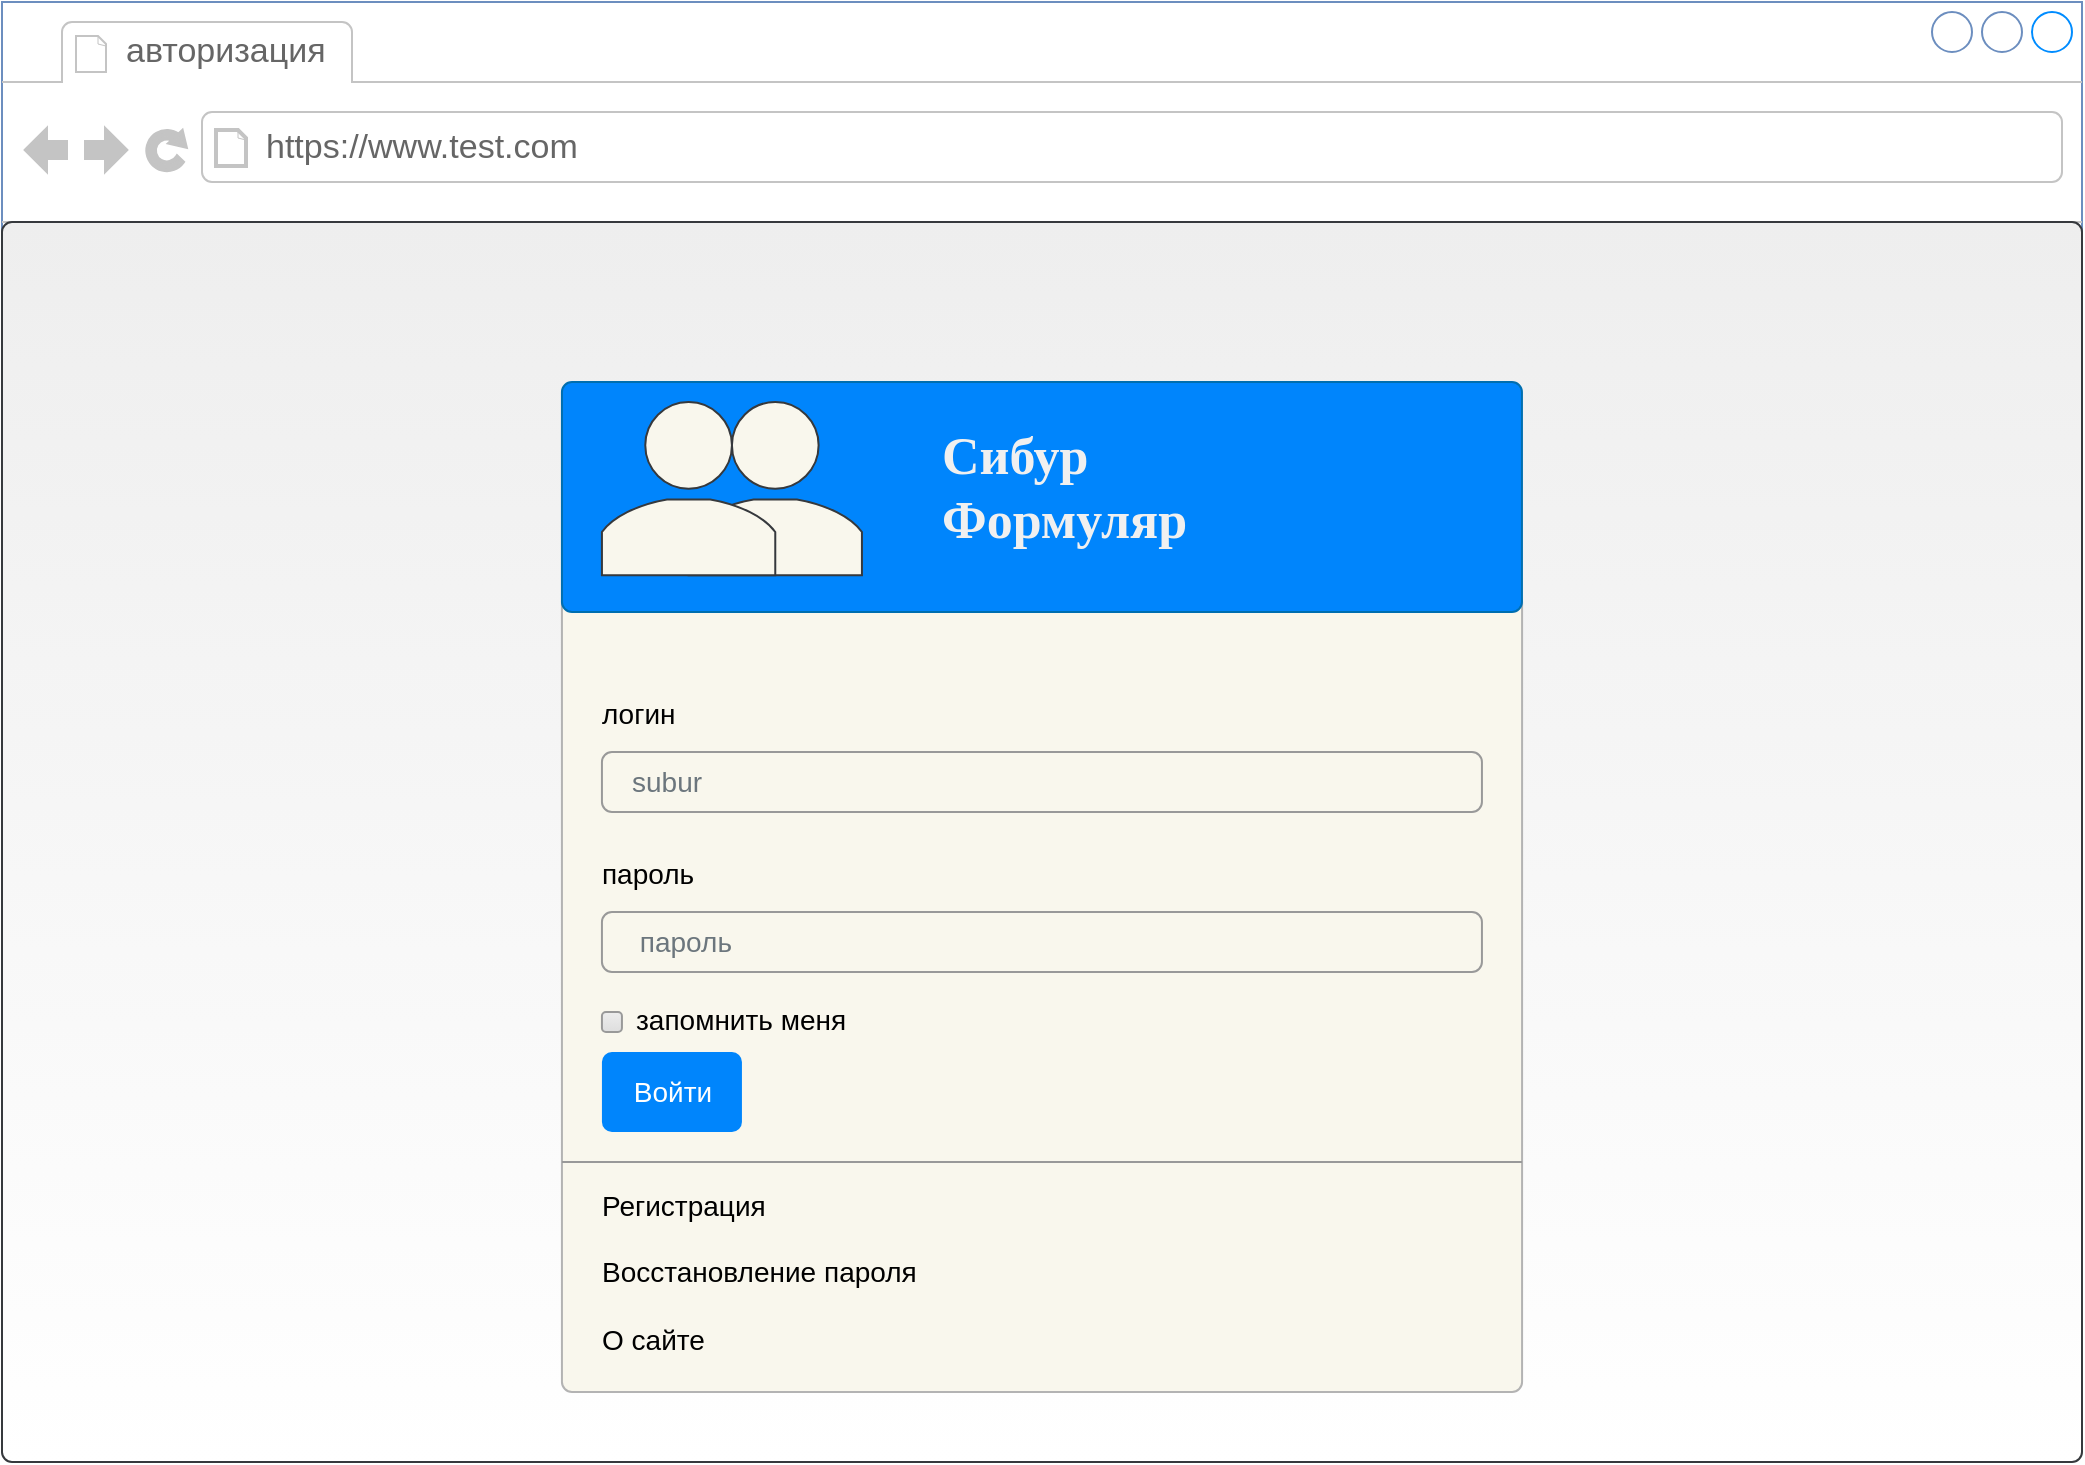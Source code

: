 <mxfile version="20.3.0" type="device" pages="2"><diagram name="авторизация" id="2cc2dc42-3aac-f2a9-1cec-7a8b7cbee084"><mxGraphModel dx="1708" dy="1078" grid="1" gridSize="10" guides="1" tooltips="1" connect="1" arrows="1" fold="1" page="1" pageScale="1" pageWidth="1169" pageHeight="827" background="#ffffff" math="0" shadow="0"><root><mxCell id="0"/><mxCell id="1" parent="0"/><mxCell id="CNTJpHVEBoSCSmT-2VtO-497" value="" style="strokeWidth=1;shadow=0;dashed=0;align=left;html=1;shape=mxgraph.mockup.containers.browserWindow;rSize=0;strokeColor=#6c8ebf;mainText=,;recursiveResize=0;rounded=0;labelBackgroundColor=none;fontFamily=Verdana;fontSize=12;fillColor=none;fontStyle=0" parent="1" vertex="1"><mxGeometry width="1040" height="720" as="geometry"/></mxCell><mxCell id="CNTJpHVEBoSCSmT-2VtO-536" value="" style="html=1;shadow=0;dashed=0;shape=mxgraph.bootstrap.rrect;rSize=5;strokeWidth=1;whiteSpace=wrap;align=center;verticalAlign=middle;spacingLeft=0;fontStyle=0;fontSize=16;spacing=5;gradientDirection=south;fillColor=#eeeeee;strokeColor=#36393d;gradientColor=#FFFFFF;" parent="CNTJpHVEBoSCSmT-2VtO-497" vertex="1"><mxGeometry y="110" width="1040" height="620" as="geometry"/></mxCell><mxCell id="CNTJpHVEBoSCSmT-2VtO-498" value="авторизация" style="strokeWidth=1;shadow=0;dashed=0;align=center;html=1;shape=mxgraph.mockup.containers.anchor;fontSize=17;fontColor=#666666;align=left;" parent="CNTJpHVEBoSCSmT-2VtO-497" vertex="1"><mxGeometry x="60" y="12" width="110" height="26" as="geometry"/></mxCell><mxCell id="CNTJpHVEBoSCSmT-2VtO-499" value="https://www.test.com" style="strokeWidth=1;shadow=0;dashed=0;align=center;html=1;shape=mxgraph.mockup.containers.anchor;rSize=0;fontSize=17;fontColor=#666666;align=left;" parent="CNTJpHVEBoSCSmT-2VtO-497" vertex="1"><mxGeometry x="130" y="60" width="250" height="26" as="geometry"/></mxCell><mxCell id="CNTJpHVEBoSCSmT-2VtO-500" value="" style="html=1;shadow=0;dashed=0;shape=mxgraph.bootstrap.rrect;rSize=5;align=left;fillColor=#f9f7ed;strokeColor=#B3B3B3;" parent="CNTJpHVEBoSCSmT-2VtO-497" vertex="1"><mxGeometry x="279.97" y="295" width="480.07" height="400" as="geometry"/></mxCell><mxCell id="CNTJpHVEBoSCSmT-2VtO-501" value="логин" style="fillColor=none;strokeColor=none;align=left;spacing=20;fontSize=14;fontStyle=0" parent="CNTJpHVEBoSCSmT-2VtO-500" vertex="1"><mxGeometry width="460" height="40" relative="1" as="geometry"><mxPoint y="40" as="offset"/></mxGeometry></mxCell><mxCell id="CNTJpHVEBoSCSmT-2VtO-502" value="subur" style="html=1;shadow=0;dashed=0;shape=mxgraph.bootstrap.rrect;rSize=5;fillColor=none;strokeColor=#999999;align=left;spacing=15;fontSize=14;fontColor=#6C767D;" parent="CNTJpHVEBoSCSmT-2VtO-500" vertex="1"><mxGeometry width="440" height="30" relative="1" as="geometry"><mxPoint x="20" y="80" as="offset"/></mxGeometry></mxCell><mxCell id="CNTJpHVEBoSCSmT-2VtO-503" value="пароль" style="fillColor=none;strokeColor=none;align=left;spacing=20;fontSize=14;fontStyle=0" parent="CNTJpHVEBoSCSmT-2VtO-500" vertex="1"><mxGeometry width="410" height="40" relative="1" as="geometry"><mxPoint y="120" as="offset"/></mxGeometry></mxCell><mxCell id="CNTJpHVEBoSCSmT-2VtO-504" value="&amp;nbsp;пароль" style="html=1;shadow=0;dashed=0;shape=mxgraph.bootstrap.rrect;rSize=5;fillColor=none;strokeColor=#999999;align=left;spacing=15;fontSize=14;fontColor=#6C767D;" parent="CNTJpHVEBoSCSmT-2VtO-500" vertex="1"><mxGeometry width="440" height="30" relative="1" as="geometry"><mxPoint x="20" y="160" as="offset"/></mxGeometry></mxCell><mxCell id="CNTJpHVEBoSCSmT-2VtO-505" value="&lt;span style=&quot;font-weight: normal;&quot;&gt;запомнить меня&lt;/span&gt;" style="html=1;shadow=0;dashed=0;shape=mxgraph.bootstrap.rrect;rSize=2;fillColor=#EDEDED;strokeColor=#999999;align=left;fontSize=14;fontColor=#000000;labelPosition=right;verticalLabelPosition=middle;verticalAlign=middle;spacingLeft=5;spacingTop=-2;gradientColor=#DEDEDE;fontStyle=1" parent="CNTJpHVEBoSCSmT-2VtO-500" vertex="1"><mxGeometry width="10" height="10" relative="1" as="geometry"><mxPoint x="20" y="210" as="offset"/></mxGeometry></mxCell><mxCell id="CNTJpHVEBoSCSmT-2VtO-506" value="Войти" style="html=1;shadow=0;dashed=0;shape=mxgraph.bootstrap.rrect;rSize=5;fillColor=#0085FC;strokeColor=none;align=center;fontSize=14;fontColor=#FFFFFF;" parent="CNTJpHVEBoSCSmT-2VtO-500" vertex="1"><mxGeometry width="70" height="40" relative="1" as="geometry"><mxPoint x="20" y="230" as="offset"/></mxGeometry></mxCell><mxCell id="CNTJpHVEBoSCSmT-2VtO-507" value="" style="shape=line;strokeColor=#999999;perimeter=none;resizeWidth=1;fillColor=none;" parent="CNTJpHVEBoSCSmT-2VtO-500" vertex="1"><mxGeometry width="480.07" height="10" relative="1" as="geometry"><mxPoint y="280" as="offset"/></mxGeometry></mxCell><mxCell id="CNTJpHVEBoSCSmT-2VtO-508" value="Регистрация&lt;br&gt;&lt;br&gt;Восстановление пароля&lt;br&gt;&lt;br&gt;О сайте" style="html=1;fillColor=none;strokeColor=none;align=left;spacing=20;fontSize=14;fontStyle=0" parent="CNTJpHVEBoSCSmT-2VtO-500" vertex="1"><mxGeometry width="290" height="90" relative="1" as="geometry"><mxPoint y="295" as="offset"/></mxGeometry></mxCell><mxCell id="CNTJpHVEBoSCSmT-2VtO-546" value="" style="html=1;shadow=0;dashed=0;shape=mxgraph.bootstrap.rrect;rSize=5;strokeColor=#006EAF;html=1;whiteSpace=wrap;fillColor=#0085fc;fontColor=#ffffff;verticalAlign=middle;align=center;spacing=20;fontSize=60;gradientColor=none;gradientDirection=radial;" parent="CNTJpHVEBoSCSmT-2VtO-497" vertex="1"><mxGeometry x="279.97" y="190" width="480" height="115" as="geometry"/></mxCell><mxCell id="CNTJpHVEBoSCSmT-2VtO-549" value="" style="dashed=0;aspect=fixed;verticalLabelPosition=bottom;verticalAlign=top;align=center;shape=mxgraph.gmdl.users;shadow=0;sketch=0;fillColor=#f9f7ed;strokeColor=#36393d;" parent="CNTJpHVEBoSCSmT-2VtO-497" vertex="1"><mxGeometry x="299.97" y="200" width="130" height="86.67" as="geometry"/></mxCell><mxCell id="CNTJpHVEBoSCSmT-2VtO-565" value="Сибур&lt;br style=&quot;font-size: 26px;&quot;&gt;Формуляр" style="html=1;fillColor=none;strokeColor=none;align=left;spacing=20;fontSize=26;fontStyle=1;fontFamily=Tahoma;fontColor=#F0F0F0;" parent="CNTJpHVEBoSCSmT-2VtO-497" vertex="1"><mxGeometry x="450.0" y="197.5" width="290" height="90" as="geometry"/></mxCell></root></mxGraphModel></diagram><diagram id="vZwj-Kv6pTdl61IIsaSC" name="главная страница"><mxGraphModel dx="1708" dy="1078" grid="1" gridSize="10" guides="1" tooltips="1" connect="1" arrows="1" fold="1" page="1" pageScale="1" pageWidth="1169" pageHeight="827" math="0" shadow="0"><root><mxCell id="0"/><mxCell id="1" parent="0"/><mxCell id="azomSzxUwJwQJOFBlx_L-17" value="основа" style="locked=1;" parent="0"/><mxCell id="azomSzxUwJwQJOFBlx_L-18" value="" style="strokeWidth=1;shadow=0;dashed=0;align=left;html=1;shape=mxgraph.mockup.containers.browserWindow;rSize=0;strokeColor=#B3B3B3;mainText=,;recursiveResize=0;rounded=0;labelBackgroundColor=none;fontFamily=Verdana;fontSize=12;fillColor=none;fontStyle=0" parent="azomSzxUwJwQJOFBlx_L-17" vertex="1"><mxGeometry width="1040" height="720" as="geometry"/></mxCell><mxCell id="azomSzxUwJwQJOFBlx_L-19" value="" style="html=1;shadow=0;dashed=0;shape=mxgraph.bootstrap.rrect;rSize=5;strokeWidth=1;whiteSpace=wrap;align=center;verticalAlign=middle;spacingLeft=0;fontStyle=0;fontSize=16;spacing=5;gradientDirection=south;fillColor=#eeeeee;strokeColor=#999999;gradientColor=#FFFFFF;" parent="azomSzxUwJwQJOFBlx_L-18" vertex="1"><mxGeometry y="110" width="1040" height="620" as="geometry"/></mxCell><mxCell id="azomSzxUwJwQJOFBlx_L-20" value="главная" style="strokeWidth=1;shadow=0;dashed=0;align=center;html=1;shape=mxgraph.mockup.containers.anchor;fontSize=17;fontColor=#666666;align=left;" parent="azomSzxUwJwQJOFBlx_L-18" vertex="1"><mxGeometry x="60" y="12" width="110" height="26" as="geometry"/></mxCell><mxCell id="azomSzxUwJwQJOFBlx_L-21" value="https://www.test.com" style="strokeWidth=1;shadow=0;dashed=0;align=center;html=1;shape=mxgraph.mockup.containers.anchor;rSize=0;fontSize=17;fontColor=#666666;align=left;" parent="azomSzxUwJwQJOFBlx_L-18" vertex="1"><mxGeometry x="130" y="60" width="250" height="26" as="geometry"/></mxCell><mxCell id="azomSzxUwJwQJOFBlx_L-22" value="элементы" style="locked=1;" parent="0"/><mxCell id="azomSzxUwJwQJOFBlx_L-54" value="" style="html=1;shadow=0;dashed=0;shape=mxgraph.bootstrap.rrect;rSize=5;strokeColor=#ebebeb;html=1;whiteSpace=wrap;fillColor=#ffffff;fontColor=#000000;verticalAlign=bottom;align=left;spacing=20;spacingBottom=50;fontSize=14;labelBackgroundColor=none;labelBorderColor=none;fontFamily=Tahoma;container=0;" parent="azomSzxUwJwQJOFBlx_L-22" vertex="1"><mxGeometry y="170" width="180" height="300" as="geometry"/></mxCell><mxCell id="azomSzxUwJwQJOFBlx_L-23" value="" style="html=1;shadow=0;dashed=0;fillColor=#0085FC;strokeColor=none;fontSize=16;fontColor=#ffffff;align=left;spacing=15;labelBackgroundColor=none;labelBorderColor=none;fontFamily=Tahoma;" parent="azomSzxUwJwQJOFBlx_L-22" vertex="1"><mxGeometry y="110" width="1040" height="60" as="geometry"/></mxCell><mxCell id="azomSzxUwJwQJOFBlx_L-24" value="Активное" style="fillColor=none;strokeColor=none;fontSize=14;fontColor=#ffffff;align=center;shadow=1;labelBackgroundColor=none;labelBorderColor=none;fontFamily=Tahoma;" parent="azomSzxUwJwQJOFBlx_L-23" vertex="1"><mxGeometry width="70" height="40" relative="1" as="geometry"><mxPoint x="130" y="10" as="offset"/></mxGeometry></mxCell><mxCell id="azomSzxUwJwQJOFBlx_L-28" value="искать" style="html=1;shadow=0;dashed=0;shape=mxgraph.bootstrap.rrect;rSize=5;fontSize=14;fontColor=#ffffff;strokeColor=#ffffff;fillColor=none;labelBackgroundColor=none;labelBorderColor=none;fontFamily=Tahoma;" parent="azomSzxUwJwQJOFBlx_L-23" vertex="1"><mxGeometry x="1" width="70" height="40" relative="1" as="geometry"><mxPoint x="-80" y="10" as="offset"/></mxGeometry></mxCell><mxCell id="azomSzxUwJwQJOFBlx_L-29" value="поиск" style="html=1;shadow=0;dashed=0;shape=mxgraph.bootstrap.rrect;rSize=5;fontSize=14;fontColor=#6C767D;strokeColor=#CED4DA;fillColor=#ffffff;align=left;spacing=10;labelBackgroundColor=none;labelBorderColor=none;fontFamily=Tahoma;" parent="azomSzxUwJwQJOFBlx_L-23" vertex="1"><mxGeometry x="1" width="180" height="40" relative="1" as="geometry"><mxPoint x="-270" y="10" as="offset"/></mxGeometry></mxCell><mxCell id="azomSzxUwJwQJOFBlx_L-96" value="профиль" style="strokeColor=none;fillColor=none;rSize=5;perimeter=none;whiteSpace=wrap;resizeWidth=1;align=center;spacing=20;fontSize=14;fontColor=#F0F0F0;spacingRight=10;shadow=1;labelBackgroundColor=none;labelBorderColor=none;fontFamily=Tahoma;" parent="azomSzxUwJwQJOFBlx_L-23" vertex="1"><mxGeometry x="10" y="10" width="100" height="40" as="geometry"/></mxCell><mxCell id="azomSzxUwJwQJOFBlx_L-97" value="" style="shape=triangle;direction=south;fillColor=#F0F0F0;strokeColor=none;perimeter=none;sketch=0;shadow=1;labelBackgroundColor=none;labelBorderColor=none;fontFamily=Tahoma;fontSize=19;fontColor=#F0F0F0;" parent="azomSzxUwJwQJOFBlx_L-96" vertex="1"><mxGeometry x="1" y="0.5" width="10" height="5" relative="1" as="geometry"><mxPoint x="-17" y="-2.5" as="offset"/></mxGeometry></mxCell><mxCell id="azomSzxUwJwQJOFBlx_L-109" value="Создать документ" style="fillColor=none;strokeColor=none;fontSize=14;fontColor=#ffffff;align=center;shadow=1;labelBackgroundColor=none;labelBorderColor=none;fontFamily=Tahoma;" parent="azomSzxUwJwQJOFBlx_L-23" vertex="1"><mxGeometry x="230" y="10" width="130" height="40" as="geometry"/></mxCell><mxCell id="azomSzxUwJwQJOFBlx_L-110" value="Помощь" style="fillColor=none;strokeColor=none;fontSize=14;fontColor=#ffffff;align=center;shadow=1;labelBackgroundColor=none;labelBorderColor=none;fontFamily=Tahoma;" parent="azomSzxUwJwQJOFBlx_L-23" vertex="1"><mxGeometry x="350" y="10" width="130" height="40" as="geometry"/></mxCell><mxCell id="azomSzxUwJwQJOFBlx_L-112" value="" style="html=1;shadow=0;dashed=0;shape=mxgraph.bootstrap.rrect;rSize=5;strokeColor=#C73500;strokeWidth=1;fillColor=#fa6800;whiteSpace=wrap;align=left;verticalAlign=middle;spacingLeft=0;fontStyle=1;fontSize=14;spacing=5;labelBackgroundColor=none;labelBorderColor=none;fillStyle=auto;fontFamily=Tahoma;fontColor=#000000;" parent="azomSzxUwJwQJOFBlx_L-23" vertex="1"><mxGeometry x="200" y="20" width="10" height="10" as="geometry"/></mxCell><mxCell id="azomSzxUwJwQJOFBlx_L-55" value="Image cap" style="html=1;shadow=0;dashed=0;shape=mxgraph.bootstrap.topButton;rSize=5;perimeter=none;whiteSpace=wrap;fillColor=#868E96;strokeColor=#DFDFDF;fontColor=#DEE2E6;resizeWidth=1;fontSize=18;labelBackgroundColor=none;labelBorderColor=none;fontFamily=Tahoma;" parent="azomSzxUwJwQJOFBlx_L-22" vertex="1"><mxGeometry y="170" width="180" height="180" as="geometry"/></mxCell><mxCell id="azomSzxUwJwQJOFBlx_L-64" value="" style="html=1;shadow=0;dashed=0;shape=mxgraph.bootstrap.rrect;rSize=5;strokeColor=#DFDFDF;html=1;whiteSpace=wrap;fillColor=#FFFFFF;fontColor=#000000;labelBackgroundColor=none;labelBorderColor=none;fontFamily=Tahoma;fontSize=19;" parent="azomSzxUwJwQJOFBlx_L-22" vertex="1"><mxGeometry y="350" width="180" height="120" as="geometry"/></mxCell><mxCell id="azomSzxUwJwQJOFBlx_L-65" value="ФИО" style="strokeColor=inherit;fillColor=inherit;gradientColor=inherit;fontColor=inherit;html=1;shadow=0;dashed=0;shape=mxgraph.bootstrap.topButton;rSize=5;perimeter=none;whiteSpace=wrap;resizeWidth=1;align=left;spacing=10;labelBackgroundColor=none;labelBorderColor=none;fontFamily=Tahoma;fontSize=19;" parent="azomSzxUwJwQJOFBlx_L-64" vertex="1"><mxGeometry width="180" height="40" relative="1" as="geometry"><mxPoint as="offset"/></mxGeometry></mxCell><mxCell id="azomSzxUwJwQJOFBlx_L-67" value="Подразделение" style="strokeColor=inherit;fillColor=inherit;gradientColor=inherit;fontColor=inherit;html=1;shadow=0;dashed=0;perimeter=none;whiteSpace=wrap;resizeWidth=1;align=left;spacing=10;labelBackgroundColor=none;labelBorderColor=none;fontFamily=Tahoma;fontSize=19;" parent="azomSzxUwJwQJOFBlx_L-64" vertex="1"><mxGeometry width="180" height="40" relative="1" as="geometry"><mxPoint y="40" as="offset"/></mxGeometry></mxCell><mxCell id="azomSzxUwJwQJOFBlx_L-86" value="Должность" style="strokeColor=inherit;fillColor=inherit;gradientColor=inherit;fontColor=inherit;html=1;shadow=0;dashed=0;perimeter=none;whiteSpace=wrap;resizeWidth=1;align=left;spacing=10;labelBackgroundColor=none;labelBorderColor=none;fontFamily=Tahoma;fontSize=19;" parent="azomSzxUwJwQJOFBlx_L-64" vertex="1"><mxGeometry y="80" width="180" height="40" as="geometry"/></mxCell><mxCell id="azomSzxUwJwQJOFBlx_L-100" value="Активное" style="fillColor=none;strokeColor=none;fontSize=14;fontColor=#ffffff;align=center;shadow=1;labelBackgroundColor=none;labelBorderColor=none;fontFamily=Tahoma;" parent="azomSzxUwJwQJOFBlx_L-22" vertex="1"><mxGeometry x="430" y="270.0" width="70" height="40" as="geometry"/></mxCell><mxCell id="azomSzxUwJwQJOFBlx_L-113" value="Свернуть" style="html=1;shadow=0;dashed=0;shape=mxgraph.bootstrap.rrect;rSize=5;strokeColor=none;strokeWidth=1;fillColor=#6C767D;fontColor=#FFFFFF;whiteSpace=wrap;align=left;verticalAlign=middle;spacingLeft=0;fontStyle=1;fontSize=14;spacing=5;labelBackgroundColor=none;labelBorderColor=none;fillStyle=auto;fontFamily=Tahoma;" parent="azomSzxUwJwQJOFBlx_L-22" vertex="1"><mxGeometry y="470" width="180" height="20" as="geometry"/></mxCell><mxCell id="azomSzxUwJwQJOFBlx_L-126" value="активное" parent="0"/><mxCell id="azomSzxUwJwQJOFBlx_L-127" value="" style="html=1;shadow=0;dashed=0;shape=mxgraph.bootstrap.rrect;rSize=5;strokeColor=#DFDFDF;html=1;whiteSpace=wrap;fillColor=#FFFFFF;fontColor=#495057;labelBackgroundColor=none;labelBorderColor=none;fillStyle=auto;fontFamily=Tahoma;fontSize=19;" parent="azomSzxUwJwQJOFBlx_L-126" vertex="1"><mxGeometry x="180" y="170" width="860" height="560" as="geometry"/></mxCell><mxCell id="azomSzxUwJwQJOFBlx_L-128" value="&lt;span style=&quot;font-size: 16px;&quot;&gt;Техническое место: RP00001-001 Название тех.места: ЦРУ-1, ЗРУ-10 кВ, яч.1;&lt;/span&gt;&lt;br&gt;&lt;br&gt;документ: паспорт-протокол&lt;br&gt;вид ремонта: тестовый контроль&lt;br&gt;дата завершения ремонта: 13.12.202 г.&lt;br&gt;производитель работ: Иванов В.В.&lt;br&gt;" style="strokeColor=inherit;fillColor=inherit;gradientColor=inherit;fontColor=inherit;html=1;shadow=0;dashed=0;perimeter=none;whiteSpace=wrap;resizeWidth=1;align=left;spacing=10;labelBackgroundColor=none;labelBorderColor=none;fillStyle=auto;fontFamily=Tahoma;fontSize=19;" parent="azomSzxUwJwQJOFBlx_L-127" vertex="1"><mxGeometry width="860" height="140" relative="1" as="geometry"><mxPoint as="offset"/></mxGeometry></mxCell><mxCell id="azomSzxUwJwQJOFBlx_L-129" value="3 дня назад" style="strokeColor=none;fillColor=none;fontColor=#6C767D;fontSize=11;shadow=1;labelBackgroundColor=none;labelBorderColor=none;fillStyle=auto;fontFamily=Tahoma;" parent="azomSzxUwJwQJOFBlx_L-128" vertex="1"><mxGeometry x="1" width="90" height="40" relative="1" as="geometry"><mxPoint x="-90" as="offset"/></mxGeometry></mxCell><mxCell id="azomSzxUwJwQJOFBlx_L-137" value="заполнить документ" style="html=1;shadow=0;dashed=0;shape=mxgraph.bootstrap.rrect;rSize=5;strokeColor=none;strokeWidth=1;fillColor=#0085FC;fontColor=#FFFFFF;whiteSpace=wrap;align=left;verticalAlign=middle;spacingLeft=0;fontStyle=1;fontSize=14;spacing=5;labelBackgroundColor=none;labelBorderColor=none;fillStyle=auto;fontFamily=Tahoma;" parent="azomSzxUwJwQJOFBlx_L-128" vertex="1"><mxGeometry x="670" y="100" width="160" height="30" as="geometry"/></mxCell></root></mxGraphModel></diagram></mxfile>